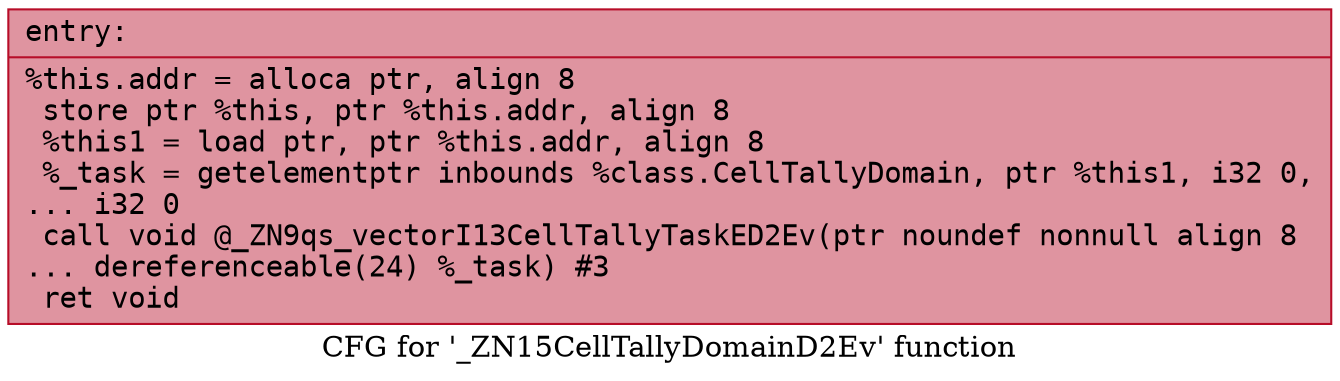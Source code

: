 digraph "CFG for '_ZN15CellTallyDomainD2Ev' function" {
	label="CFG for '_ZN15CellTallyDomainD2Ev' function";

	Node0x556c3c7a4470 [shape=record,color="#b70d28ff", style=filled, fillcolor="#b70d2870" fontname="Courier",label="{entry:\l|  %this.addr = alloca ptr, align 8\l  store ptr %this, ptr %this.addr, align 8\l  %this1 = load ptr, ptr %this.addr, align 8\l  %_task = getelementptr inbounds %class.CellTallyDomain, ptr %this1, i32 0,\l... i32 0\l  call void @_ZN9qs_vectorI13CellTallyTaskED2Ev(ptr noundef nonnull align 8\l... dereferenceable(24) %_task) #3\l  ret void\l}"];
}
